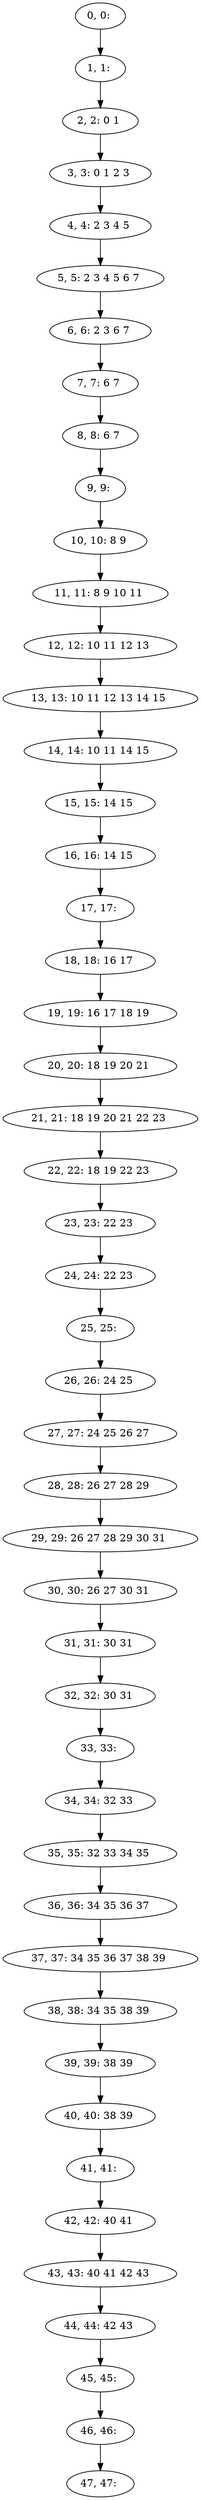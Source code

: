 digraph G {
0[label="0, 0: "];
1[label="1, 1: "];
2[label="2, 2: 0 1 "];
3[label="3, 3: 0 1 2 3 "];
4[label="4, 4: 2 3 4 5 "];
5[label="5, 5: 2 3 4 5 6 7 "];
6[label="6, 6: 2 3 6 7 "];
7[label="7, 7: 6 7 "];
8[label="8, 8: 6 7 "];
9[label="9, 9: "];
10[label="10, 10: 8 9 "];
11[label="11, 11: 8 9 10 11 "];
12[label="12, 12: 10 11 12 13 "];
13[label="13, 13: 10 11 12 13 14 15 "];
14[label="14, 14: 10 11 14 15 "];
15[label="15, 15: 14 15 "];
16[label="16, 16: 14 15 "];
17[label="17, 17: "];
18[label="18, 18: 16 17 "];
19[label="19, 19: 16 17 18 19 "];
20[label="20, 20: 18 19 20 21 "];
21[label="21, 21: 18 19 20 21 22 23 "];
22[label="22, 22: 18 19 22 23 "];
23[label="23, 23: 22 23 "];
24[label="24, 24: 22 23 "];
25[label="25, 25: "];
26[label="26, 26: 24 25 "];
27[label="27, 27: 24 25 26 27 "];
28[label="28, 28: 26 27 28 29 "];
29[label="29, 29: 26 27 28 29 30 31 "];
30[label="30, 30: 26 27 30 31 "];
31[label="31, 31: 30 31 "];
32[label="32, 32: 30 31 "];
33[label="33, 33: "];
34[label="34, 34: 32 33 "];
35[label="35, 35: 32 33 34 35 "];
36[label="36, 36: 34 35 36 37 "];
37[label="37, 37: 34 35 36 37 38 39 "];
38[label="38, 38: 34 35 38 39 "];
39[label="39, 39: 38 39 "];
40[label="40, 40: 38 39 "];
41[label="41, 41: "];
42[label="42, 42: 40 41 "];
43[label="43, 43: 40 41 42 43 "];
44[label="44, 44: 42 43 "];
45[label="45, 45: "];
46[label="46, 46: "];
47[label="47, 47: "];
0->1 ;
1->2 ;
2->3 ;
3->4 ;
4->5 ;
5->6 ;
6->7 ;
7->8 ;
8->9 ;
9->10 ;
10->11 ;
11->12 ;
12->13 ;
13->14 ;
14->15 ;
15->16 ;
16->17 ;
17->18 ;
18->19 ;
19->20 ;
20->21 ;
21->22 ;
22->23 ;
23->24 ;
24->25 ;
25->26 ;
26->27 ;
27->28 ;
28->29 ;
29->30 ;
30->31 ;
31->32 ;
32->33 ;
33->34 ;
34->35 ;
35->36 ;
36->37 ;
37->38 ;
38->39 ;
39->40 ;
40->41 ;
41->42 ;
42->43 ;
43->44 ;
44->45 ;
45->46 ;
46->47 ;
}
